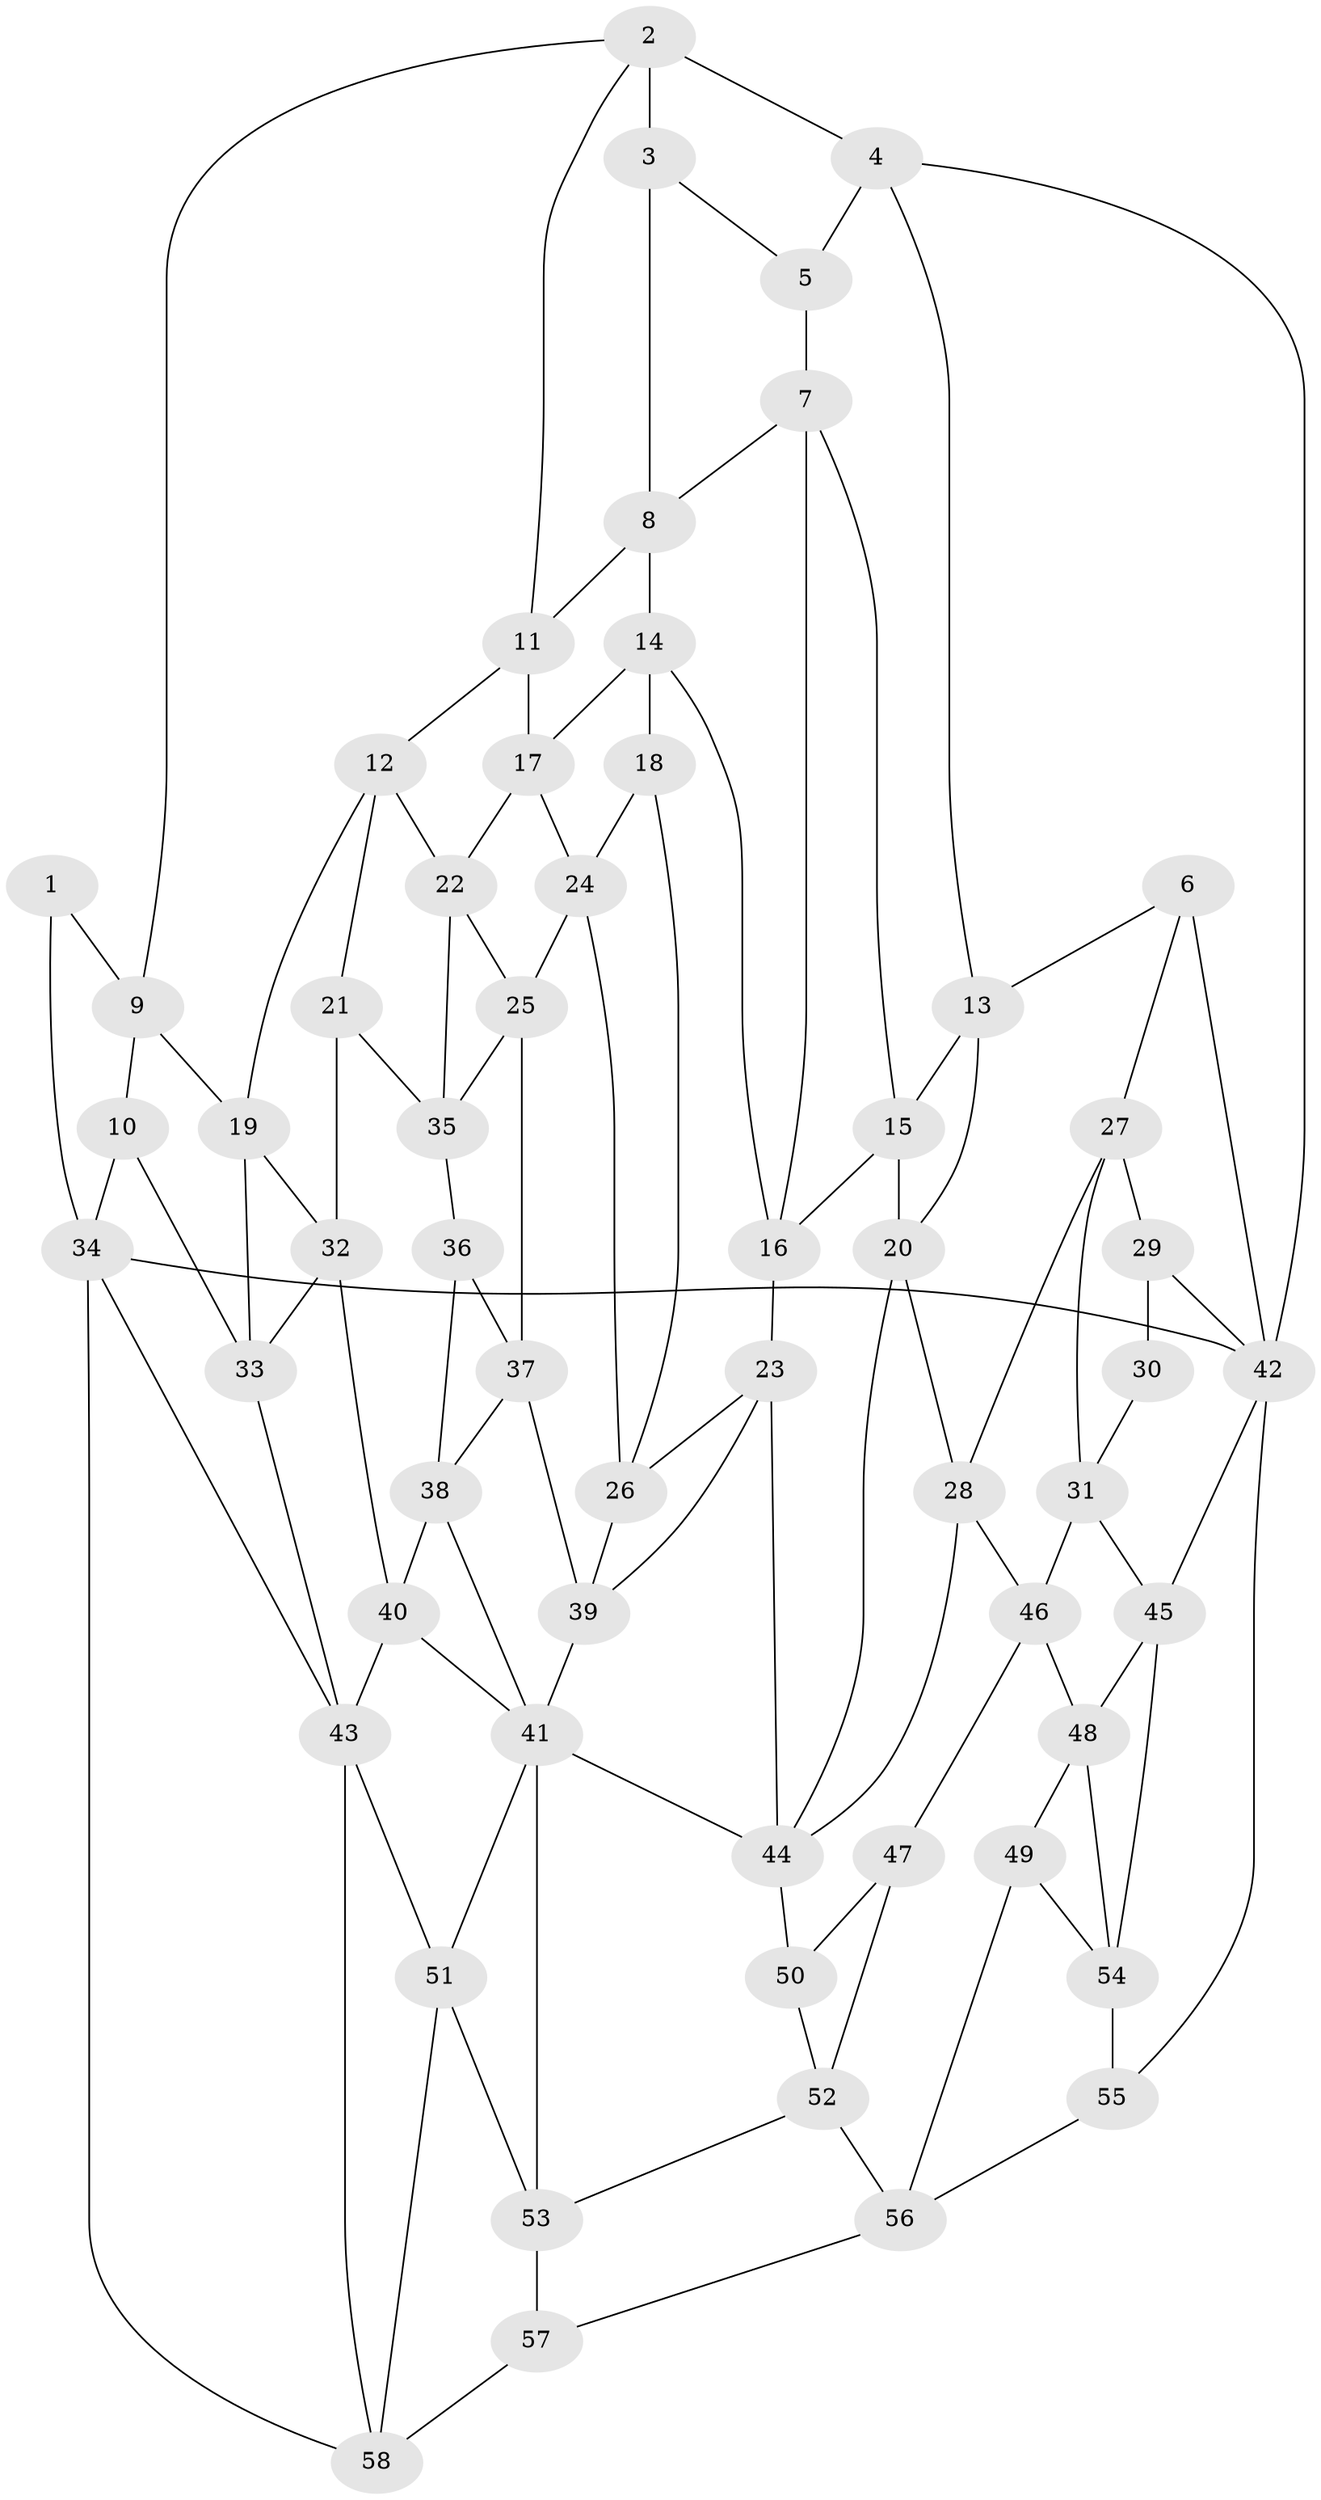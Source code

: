 // original degree distribution, {3: 0.017241379310344827, 4: 0.2413793103448276, 5: 0.5172413793103449, 6: 0.22413793103448276}
// Generated by graph-tools (version 1.1) at 2025/27/03/09/25 03:27:14]
// undirected, 58 vertices, 111 edges
graph export_dot {
graph [start="1"]
  node [color=gray90,style=filled];
  1;
  2;
  3;
  4;
  5;
  6;
  7;
  8;
  9;
  10;
  11;
  12;
  13;
  14;
  15;
  16;
  17;
  18;
  19;
  20;
  21;
  22;
  23;
  24;
  25;
  26;
  27;
  28;
  29;
  30;
  31;
  32;
  33;
  34;
  35;
  36;
  37;
  38;
  39;
  40;
  41;
  42;
  43;
  44;
  45;
  46;
  47;
  48;
  49;
  50;
  51;
  52;
  53;
  54;
  55;
  56;
  57;
  58;
  1 -- 9 [weight=1.0];
  1 -- 34 [weight=1.0];
  2 -- 3 [weight=2.0];
  2 -- 4 [weight=1.0];
  2 -- 9 [weight=1.0];
  2 -- 11 [weight=1.0];
  3 -- 5 [weight=1.0];
  3 -- 8 [weight=1.0];
  4 -- 5 [weight=1.0];
  4 -- 13 [weight=1.0];
  4 -- 42 [weight=1.0];
  5 -- 7 [weight=1.0];
  6 -- 13 [weight=1.0];
  6 -- 27 [weight=1.0];
  6 -- 42 [weight=2.0];
  7 -- 8 [weight=1.0];
  7 -- 15 [weight=1.0];
  7 -- 16 [weight=1.0];
  8 -- 11 [weight=1.0];
  8 -- 14 [weight=1.0];
  9 -- 10 [weight=1.0];
  9 -- 19 [weight=1.0];
  10 -- 33 [weight=1.0];
  10 -- 34 [weight=1.0];
  11 -- 12 [weight=1.0];
  11 -- 17 [weight=1.0];
  12 -- 19 [weight=1.0];
  12 -- 21 [weight=1.0];
  12 -- 22 [weight=1.0];
  13 -- 15 [weight=1.0];
  13 -- 20 [weight=1.0];
  14 -- 16 [weight=1.0];
  14 -- 17 [weight=1.0];
  14 -- 18 [weight=1.0];
  15 -- 16 [weight=1.0];
  15 -- 20 [weight=1.0];
  16 -- 23 [weight=1.0];
  17 -- 22 [weight=1.0];
  17 -- 24 [weight=1.0];
  18 -- 24 [weight=1.0];
  18 -- 26 [weight=1.0];
  19 -- 32 [weight=1.0];
  19 -- 33 [weight=1.0];
  20 -- 28 [weight=1.0];
  20 -- 44 [weight=1.0];
  21 -- 32 [weight=1.0];
  21 -- 35 [weight=1.0];
  22 -- 25 [weight=1.0];
  22 -- 35 [weight=1.0];
  23 -- 26 [weight=1.0];
  23 -- 39 [weight=1.0];
  23 -- 44 [weight=1.0];
  24 -- 25 [weight=1.0];
  24 -- 26 [weight=1.0];
  25 -- 35 [weight=1.0];
  25 -- 37 [weight=1.0];
  26 -- 39 [weight=1.0];
  27 -- 28 [weight=1.0];
  27 -- 29 [weight=1.0];
  27 -- 31 [weight=1.0];
  28 -- 44 [weight=1.0];
  28 -- 46 [weight=1.0];
  29 -- 30 [weight=2.0];
  29 -- 42 [weight=1.0];
  30 -- 31 [weight=1.0];
  31 -- 45 [weight=1.0];
  31 -- 46 [weight=1.0];
  32 -- 33 [weight=1.0];
  32 -- 40 [weight=1.0];
  33 -- 43 [weight=1.0];
  34 -- 42 [weight=2.0];
  34 -- 43 [weight=1.0];
  34 -- 58 [weight=1.0];
  35 -- 36 [weight=1.0];
  36 -- 37 [weight=1.0];
  36 -- 38 [weight=1.0];
  37 -- 38 [weight=1.0];
  37 -- 39 [weight=1.0];
  38 -- 40 [weight=1.0];
  38 -- 41 [weight=1.0];
  39 -- 41 [weight=1.0];
  40 -- 41 [weight=1.0];
  40 -- 43 [weight=1.0];
  41 -- 44 [weight=1.0];
  41 -- 51 [weight=1.0];
  41 -- 53 [weight=1.0];
  42 -- 45 [weight=1.0];
  42 -- 55 [weight=1.0];
  43 -- 51 [weight=1.0];
  43 -- 58 [weight=1.0];
  44 -- 50 [weight=2.0];
  45 -- 48 [weight=1.0];
  45 -- 54 [weight=1.0];
  46 -- 47 [weight=1.0];
  46 -- 48 [weight=1.0];
  47 -- 50 [weight=1.0];
  47 -- 52 [weight=1.0];
  48 -- 49 [weight=1.0];
  48 -- 54 [weight=1.0];
  49 -- 54 [weight=1.0];
  49 -- 56 [weight=1.0];
  50 -- 52 [weight=1.0];
  51 -- 53 [weight=1.0];
  51 -- 58 [weight=1.0];
  52 -- 53 [weight=1.0];
  52 -- 56 [weight=1.0];
  53 -- 57 [weight=1.0];
  54 -- 55 [weight=1.0];
  55 -- 56 [weight=1.0];
  56 -- 57 [weight=1.0];
  57 -- 58 [weight=1.0];
}
